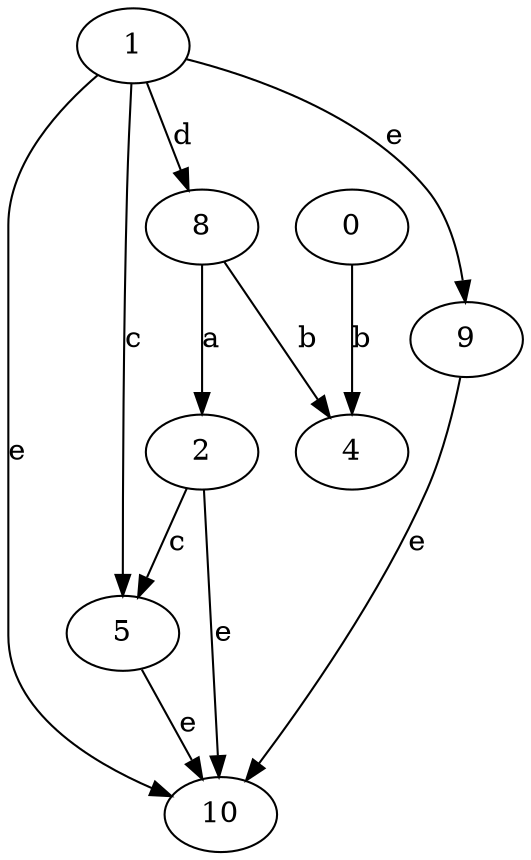 strict digraph  {
1;
0;
2;
4;
5;
8;
9;
10;
1 -> 5  [label=c];
1 -> 8  [label=d];
1 -> 9  [label=e];
1 -> 10  [label=e];
0 -> 4  [label=b];
2 -> 5  [label=c];
2 -> 10  [label=e];
5 -> 10  [label=e];
8 -> 2  [label=a];
8 -> 4  [label=b];
9 -> 10  [label=e];
}
